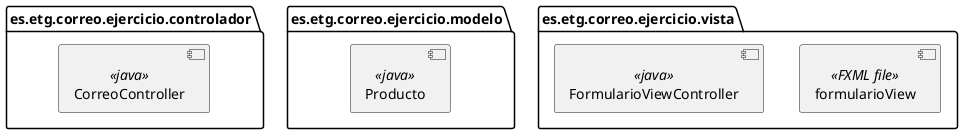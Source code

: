 @startuml
package es.etg.correo.ejercicio.controlador{
     component CorreoController <<java>>
}

package es.etg.correo.ejercicio.modelo{
    component Producto <<java>>
}

package es.etg.correo.ejercicio.vista{
    component formularioView <<FXML file>>
    component FormularioViewController <<java>>
}
@enduml